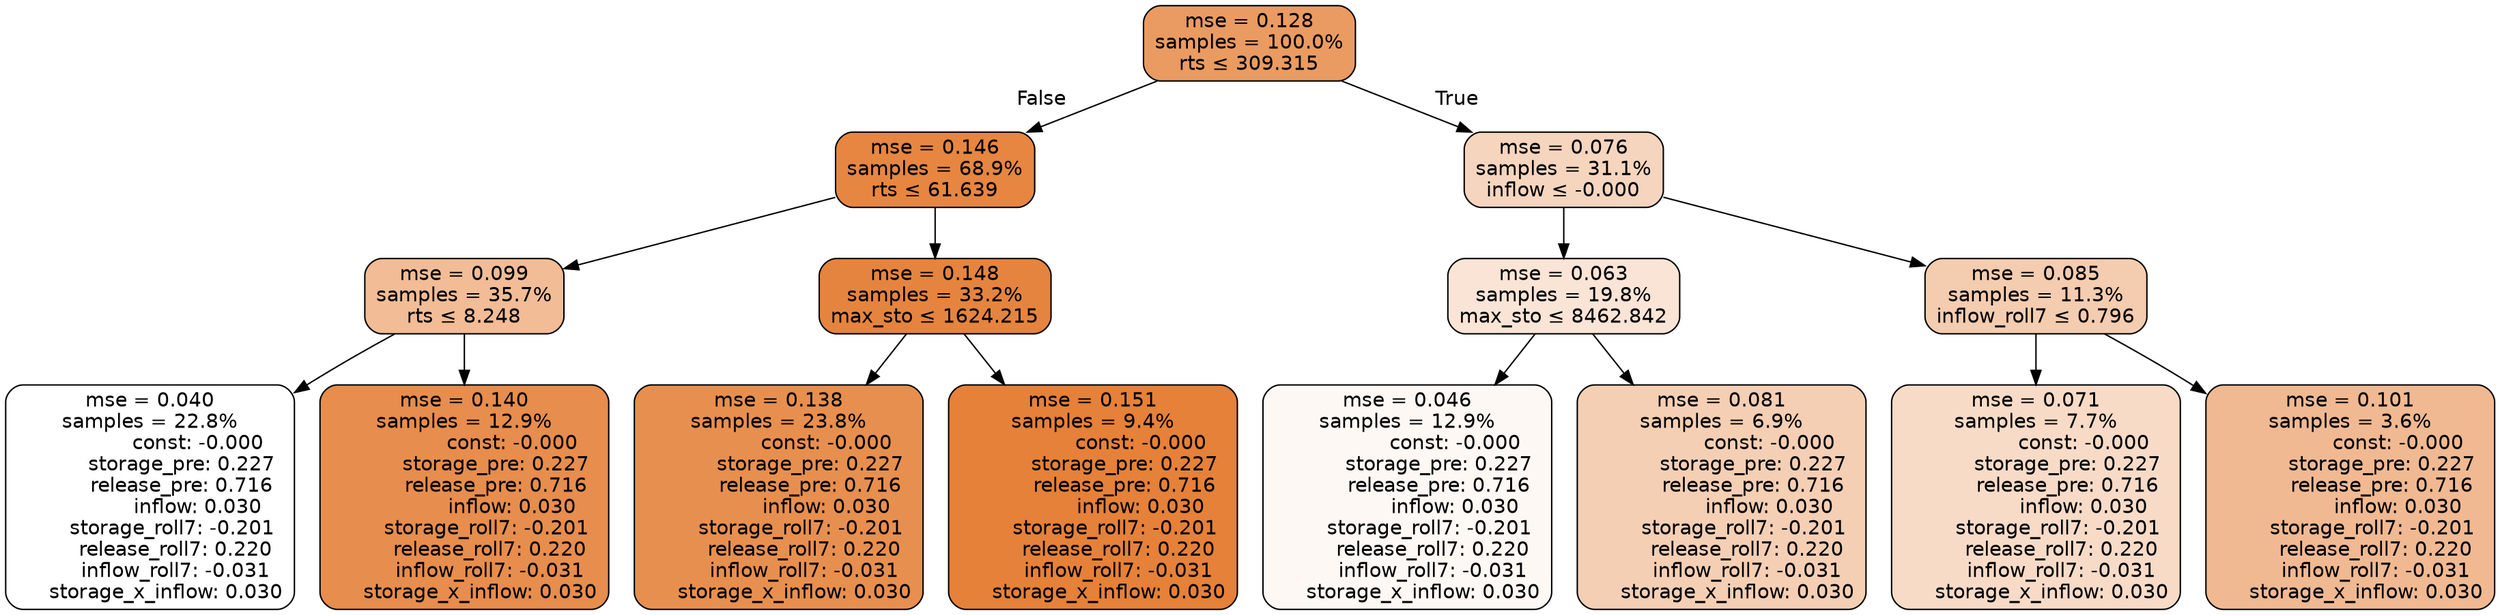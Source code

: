 digraph tree {
node [shape=rectangle, style="filled, rounded", color="black", fontname=helvetica] ;
edge [fontname=helvetica] ;
	"0" [label="mse = 0.128
samples = 100.0%
rts &le; 309.315", fillcolor="#ea9b62"]
	"1" [label="mse = 0.146
samples = 68.9%
rts &le; 61.639", fillcolor="#e68641"]
	"2" [label="mse = 0.099
samples = 35.7%
rts &le; 8.248", fillcolor="#f1bc96"]
	"3" [label="mse = 0.040
samples = 22.8%
               const: -0.000
          storage_pre: 0.227
          release_pre: 0.716
               inflow: 0.030
       storage_roll7: -0.201
        release_roll7: 0.220
        inflow_roll7: -0.031
     storage_x_inflow: 0.030", fillcolor="#ffffff"]
	"4" [label="mse = 0.140
samples = 12.9%
               const: -0.000
          storage_pre: 0.227
          release_pre: 0.716
               inflow: 0.030
       storage_roll7: -0.201
        release_roll7: 0.220
        inflow_roll7: -0.031
     storage_x_inflow: 0.030", fillcolor="#e78d4d"]
	"5" [label="mse = 0.148
samples = 33.2%
max_sto &le; 1624.215", fillcolor="#e5843e"]
	"6" [label="mse = 0.138
samples = 23.8%
               const: -0.000
          storage_pre: 0.227
          release_pre: 0.716
               inflow: 0.030
       storage_roll7: -0.201
        release_roll7: 0.220
        inflow_roll7: -0.031
     storage_x_inflow: 0.030", fillcolor="#e78f4f"]
	"7" [label="mse = 0.151
samples = 9.4%
               const: -0.000
          storage_pre: 0.227
          release_pre: 0.716
               inflow: 0.030
       storage_roll7: -0.201
        release_roll7: 0.220
        inflow_roll7: -0.031
     storage_x_inflow: 0.030", fillcolor="#e58139"]
	"8" [label="mse = 0.076
samples = 31.1%
inflow &le; -0.000", fillcolor="#f6d5be"]
	"9" [label="mse = 0.063
samples = 19.8%
max_sto &le; 8462.842", fillcolor="#f9e4d5"]
	"10" [label="mse = 0.046
samples = 12.9%
               const: -0.000
          storage_pre: 0.227
          release_pre: 0.716
               inflow: 0.030
       storage_roll7: -0.201
        release_roll7: 0.220
        inflow_roll7: -0.031
     storage_x_inflow: 0.030", fillcolor="#fdf8f4"]
	"11" [label="mse = 0.081
samples = 6.9%
               const: -0.000
          storage_pre: 0.227
          release_pre: 0.716
               inflow: 0.030
       storage_roll7: -0.201
        release_roll7: 0.220
        inflow_roll7: -0.031
     storage_x_inflow: 0.030", fillcolor="#f5cfb4"]
	"12" [label="mse = 0.085
samples = 11.3%
inflow_roll7 &le; 0.796", fillcolor="#f4ccaf"]
	"13" [label="mse = 0.071
samples = 7.7%
               const: -0.000
          storage_pre: 0.227
          release_pre: 0.716
               inflow: 0.030
       storage_roll7: -0.201
        release_roll7: 0.220
        inflow_roll7: -0.031
     storage_x_inflow: 0.030", fillcolor="#f7dbc7"]
	"14" [label="mse = 0.101
samples = 3.6%
               const: -0.000
          storage_pre: 0.227
          release_pre: 0.716
               inflow: 0.030
       storage_roll7: -0.201
        release_roll7: 0.220
        inflow_roll7: -0.031
     storage_x_inflow: 0.030", fillcolor="#f0b992"]

	"0" -> "1" [labeldistance=2.5, labelangle=45, headlabel="False"]
	"1" -> "2"
	"2" -> "3"
	"2" -> "4"
	"1" -> "5"
	"5" -> "6"
	"5" -> "7"
	"0" -> "8" [labeldistance=2.5, labelangle=-45, headlabel="True"]
	"8" -> "9"
	"9" -> "10"
	"9" -> "11"
	"8" -> "12"
	"12" -> "13"
	"12" -> "14"
}